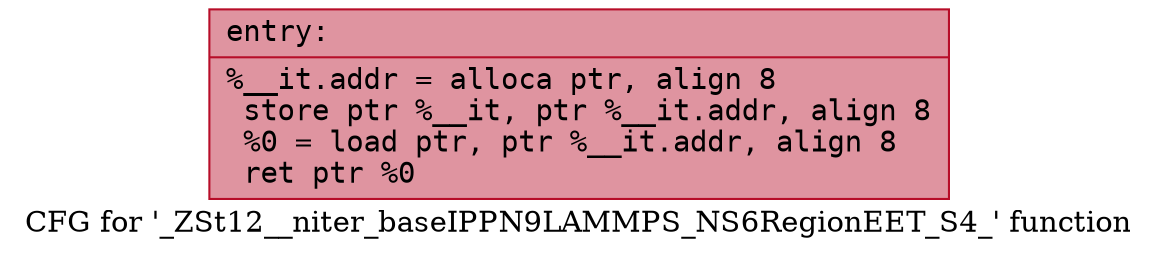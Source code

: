 digraph "CFG for '_ZSt12__niter_baseIPPN9LAMMPS_NS6RegionEET_S4_' function" {
	label="CFG for '_ZSt12__niter_baseIPPN9LAMMPS_NS6RegionEET_S4_' function";

	Node0x561837f96850 [shape=record,color="#b70d28ff", style=filled, fillcolor="#b70d2870" fontname="Courier",label="{entry:\l|  %__it.addr = alloca ptr, align 8\l  store ptr %__it, ptr %__it.addr, align 8\l  %0 = load ptr, ptr %__it.addr, align 8\l  ret ptr %0\l}"];
}
